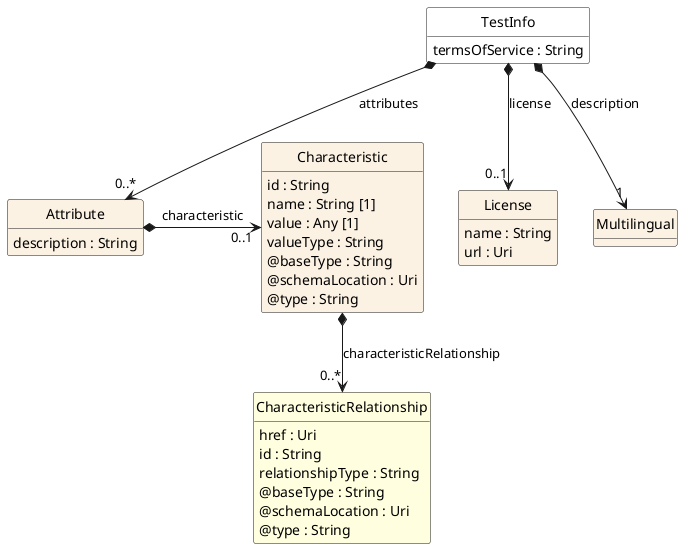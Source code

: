 @startuml
hide circle
hide methods
hide stereotype
show <<Enumeration>> stereotype
skinparam class {
   BackgroundColor<<Enumeration>> #E6F5F7
   BackgroundColor<<Ref>> #FFFFE0
   BackgroundColor<<Pivot>> #FFFFFFF
   BackgroundColor<<SimpleType>> #E2F0DA
   BackgroundColor #FCF2E3
}

class TestInfo <<Pivot>> {
    termsOfService : String
}

class License  {
    name : String
    url : Uri
}

class Multilingual  {

}

class Attribute  {
    description : String
}

class Characteristic  {
    id : String
    name : String [1]
    value : Any [1]
    valueType : String
    @baseType : String
    @schemaLocation : Uri
    @type : String
}

class CharacteristicRelationship  <<Ref>> {
    href : Uri
    id : String
    relationshipType : String
    @baseType : String
    @schemaLocation : Uri
    @type : String
}

TestInfo *-->  "0..1" License : license

TestInfo *-->  "1" Multilingual : description

TestInfo *-->  "0..*" Attribute : attributes

Attribute *-right-> "0..1" Characteristic : characteristic

Characteristic *-->  "0..*" CharacteristicRelationship : characteristicRelationship

@enduml